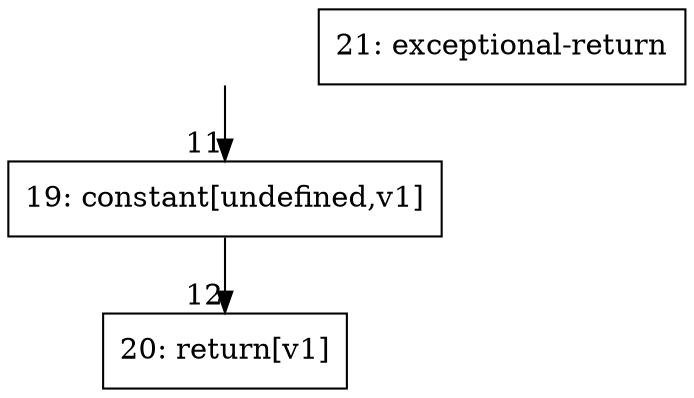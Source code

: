 digraph {
rankdir="TD"
BB_entry1[shape=none,label=""];
BB_entry1 -> BB11 [tailport=s, headport=n, headlabel="    11"]
BB11 [shape=record label="{19: constant[undefined,v1]}" ] 
BB11 -> BB12 [tailport=s, headport=n, headlabel="      12"]
BB12 [shape=record label="{20: return[v1]}" ] 
BB13 [shape=record label="{21: exceptional-return}" ] 
}
